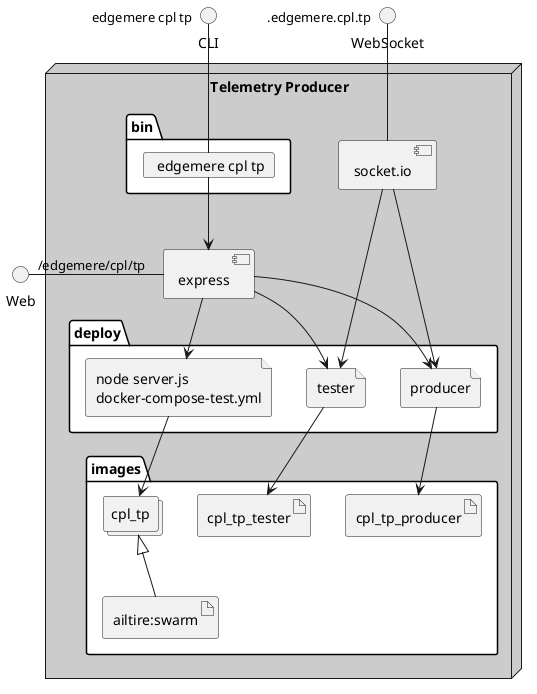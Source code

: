 @startuml
  interface CLI
  interface Web
  interface WebSocket
node "Telemetry Producer" #cccccc {
  component express as REST
  component socket.io as socket
  folder bin #ffffff {
    card " edgemere cpl tp" as binName
  }
  binName --> REST

  folder deploy #ffffff {
      file "node server.js\ndocker-compose-test.yml" as cpl_tp_container
      REST --> cpl_tp_container


    file "producer" as producer_container
    REST --> producer_container
    socket ---> producer_container

    file "tester" as tester_container
    REST --> tester_container
    socket ---> tester_container

  }
  folder images #ffffff {
    collections "cpl_tp" as cpl_tpimage
    artifact "ailtire:swarm" as ailtireswarm
    cpl_tpimage <|-- ailtireswarm
    cpl_tp_container --> cpl_tpimage


      artifact "cpl_tp_producer" as cpl_tp_producer
      producer_container --> cpl_tp_producer

      artifact "cpl_tp_tester" as cpl_tp_tester
      tester_container --> cpl_tp_tester

  }
}
CLI " edgemere cpl tp" -- binName
Web "/edgemere/cpl/tp" - REST
WebSocket ".edgemere.cpl.tp" -- socket

@enduml
